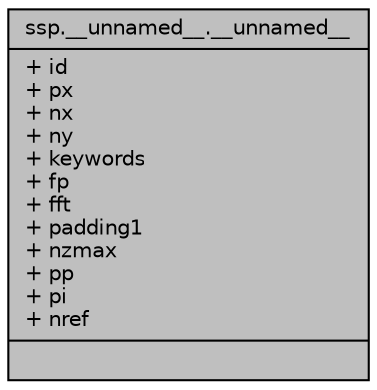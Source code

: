 digraph "ssp.__unnamed__.__unnamed__"
{
 // INTERACTIVE_SVG=YES
  bgcolor="transparent";
  edge [fontname="Helvetica",fontsize="10",labelfontname="Helvetica",labelfontsize="10"];
  node [fontname="Helvetica",fontsize="10",shape=record];
  Node166 [label="{ssp.__unnamed__.__unnamed__\n|+ id\l+ px\l+ nx\l+ ny\l+ keywords\l+ fp\l+ fft\l+ padding1\l+ nzmax\l+ pp\l+ pi\l+ nref\l|}",height=0.2,width=0.4,color="black", fillcolor="grey75", style="filled", fontcolor="black"];
}
